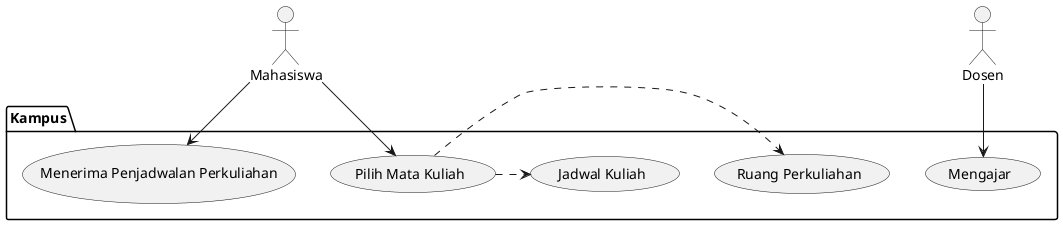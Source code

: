@startuml pert2

actor Mahasiswa as mahasiswa
actor Dosen as dosen 

package Kampus {
    usecase "Pilih Mata Kuliah" as U1
    usecase "Ruang Perkuliahan" as U2
    usecase "Menerima Penjadwalan Perkuliahan" as U3
    usecase "Jadwal Kuliah" as U4
    usecase "Mengajar" as U5  
}

mahasiswa --> U3
mahasiswa--> U1
dosen --> U5
U1 .> U2
U1 .> U4

@enduml